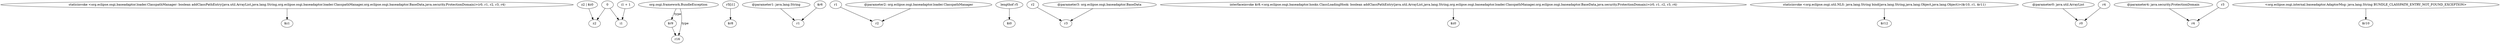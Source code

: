 digraph g {
0[label="staticinvoke <org.eclipse.osgi.baseadaptor.loader.ClasspathManager: boolean addClassPathEntry(java.util.ArrayList,java.lang.String,org.eclipse.osgi.baseadaptor.loader.ClasspathManager,org.eclipse.osgi.baseadaptor.BaseData,java.security.ProtectionDomain)>(r0, r1, r2, r3, r4)"]
1[label="$z1"]
0->1[label=""]
2[label="z2 | $z0"]
3[label="z2"]
2->3[label=""]
4[label="0"]
5[label="i1"]
4->5[label=""]
6[label="org.osgi.framework.BundleException"]
7[label="$r9"]
6->7[label="type"]
8[label="r5[i1]"]
9[label="$r8"]
8->9[label=""]
10[label="r16"]
6->10[label="type"]
11[label="@parameter1: java.lang.String"]
12[label="r1"]
11->12[label=""]
13[label="i1 + 1"]
13->5[label=""]
14[label="r1"]
15[label="r2"]
14->15[label=""]
16[label="$r6"]
16->12[label=""]
17[label="lengthof r5"]
18[label="$i0"]
17->18[label=""]
19[label="r2"]
20[label="r3"]
19->20[label=""]
21[label="@parameter2: org.eclipse.osgi.baseadaptor.loader.ClasspathManager"]
21->15[label=""]
22[label="interfaceinvoke $r8.<org.eclipse.osgi.baseadaptor.hooks.ClassLoadingHook: boolean addClassPathEntry(java.util.ArrayList,java.lang.String,org.eclipse.osgi.baseadaptor.loader.ClasspathManager,org.eclipse.osgi.baseadaptor.BaseData,java.security.ProtectionDomain)>(r0, r1, r2, r3, r4)"]
23[label="$z0"]
22->23[label=""]
24[label="staticinvoke <org.eclipse.osgi.util.NLS: java.lang.String bind(java.lang.String,java.lang.Object,java.lang.Object)>($r10, r1, $r11)"]
25[label="$r12"]
24->25[label=""]
26[label="@parameter0: java.util.ArrayList"]
27[label="r0"]
26->27[label=""]
28[label="@parameter4: java.security.ProtectionDomain"]
29[label="r4"]
28->29[label=""]
30[label="r4"]
30->27[label=""]
7->10[label=""]
4->3[label=""]
31[label="<org.eclipse.osgi.internal.baseadaptor.AdaptorMsg: java.lang.String BUNDLE_CLASSPATH_ENTRY_NOT_FOUND_EXCEPTION>"]
32[label="$r10"]
31->32[label=""]
33[label="@parameter3: org.eclipse.osgi.baseadaptor.BaseData"]
33->20[label=""]
34[label="r3"]
34->29[label=""]
}